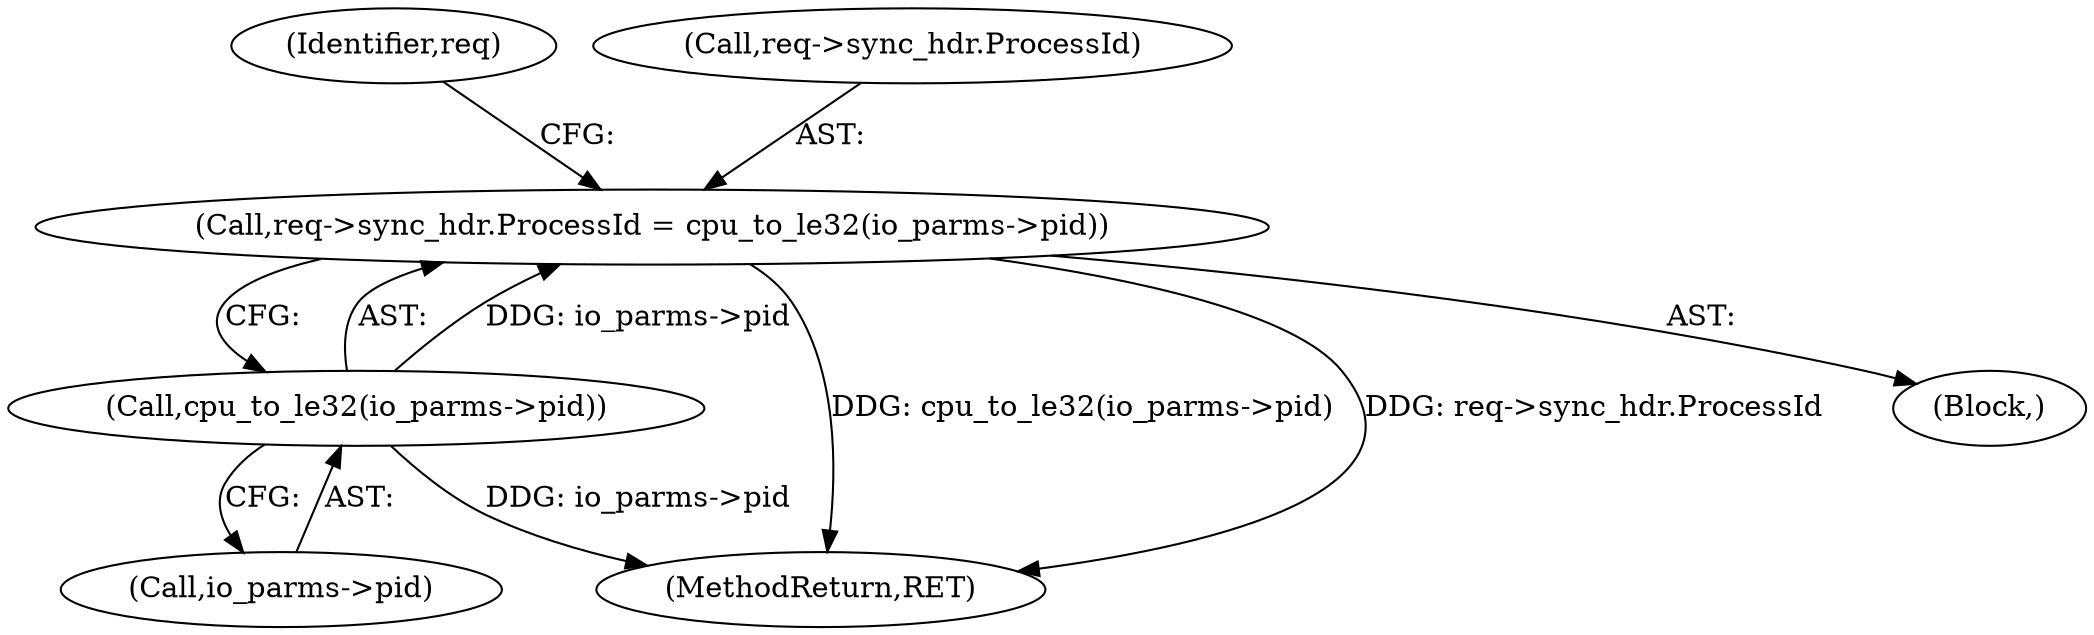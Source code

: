 digraph "0_linux_6a3eb3360667170988f8a6477f6686242061488a@pointer" {
"1000176" [label="(Call,req->sync_hdr.ProcessId = cpu_to_le32(io_parms->pid))"];
"1000182" [label="(Call,cpu_to_le32(io_parms->pid))"];
"1000183" [label="(Call,io_parms->pid)"];
"1000182" [label="(Call,cpu_to_le32(io_parms->pid))"];
"1000188" [label="(Identifier,req)"];
"1000392" [label="(MethodReturn,RET)"];
"1000176" [label="(Call,req->sync_hdr.ProcessId = cpu_to_le32(io_parms->pid))"];
"1000177" [label="(Call,req->sync_hdr.ProcessId)"];
"1000107" [label="(Block,)"];
"1000176" -> "1000107"  [label="AST: "];
"1000176" -> "1000182"  [label="CFG: "];
"1000177" -> "1000176"  [label="AST: "];
"1000182" -> "1000176"  [label="AST: "];
"1000188" -> "1000176"  [label="CFG: "];
"1000176" -> "1000392"  [label="DDG: cpu_to_le32(io_parms->pid)"];
"1000176" -> "1000392"  [label="DDG: req->sync_hdr.ProcessId"];
"1000182" -> "1000176"  [label="DDG: io_parms->pid"];
"1000182" -> "1000183"  [label="CFG: "];
"1000183" -> "1000182"  [label="AST: "];
"1000182" -> "1000392"  [label="DDG: io_parms->pid"];
}
